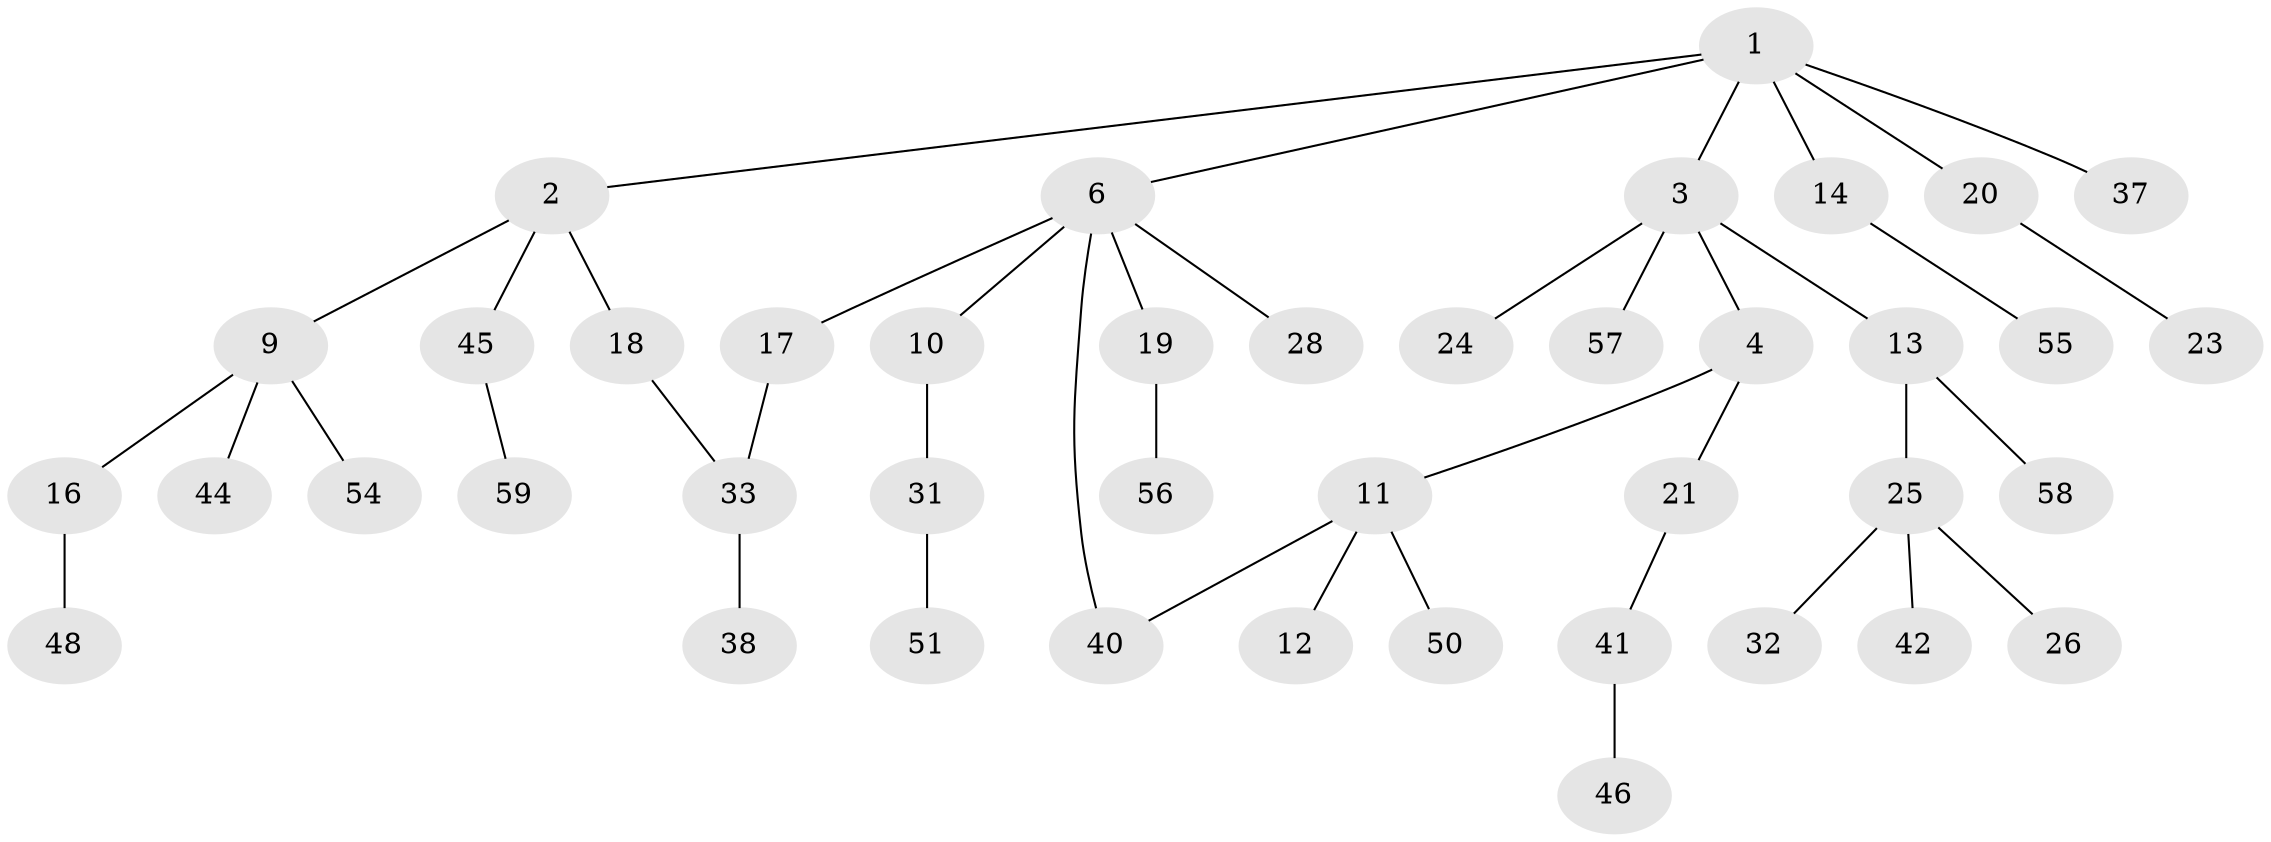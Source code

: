 // original degree distribution, {6: 0.01639344262295082, 3: 0.14754098360655737, 4: 0.08196721311475409, 5: 0.01639344262295082, 2: 0.3442622950819672, 1: 0.39344262295081966}
// Generated by graph-tools (version 1.1) at 2025/10/02/27/25 16:10:50]
// undirected, 42 vertices, 43 edges
graph export_dot {
graph [start="1"]
  node [color=gray90,style=filled];
  1 [super="+8"];
  2 [super="+15"];
  3 [super="+5"];
  4;
  6 [super="+7"];
  9 [super="+22"];
  10;
  11 [super="+60"];
  12 [super="+27"];
  13 [super="+52"];
  14 [super="+53"];
  16 [super="+39"];
  17 [super="+43"];
  18 [super="+61"];
  19 [super="+47"];
  20 [super="+35"];
  21 [super="+34"];
  23 [super="+30"];
  24;
  25 [super="+29"];
  26;
  28;
  31;
  32;
  33 [super="+36"];
  37;
  38;
  40;
  41;
  42;
  44;
  45;
  46;
  48 [super="+49"];
  50;
  51;
  54;
  55;
  56;
  57;
  58;
  59;
  1 -- 2;
  1 -- 3;
  1 -- 6;
  1 -- 20;
  1 -- 37;
  1 -- 14;
  2 -- 9;
  2 -- 18;
  2 -- 45;
  3 -- 4;
  3 -- 24;
  3 -- 57;
  3 -- 13;
  4 -- 11;
  4 -- 21;
  6 -- 10;
  6 -- 19;
  6 -- 40;
  6 -- 17;
  6 -- 28;
  9 -- 16;
  9 -- 54;
  9 -- 44;
  10 -- 31;
  11 -- 12;
  11 -- 50;
  11 -- 40;
  13 -- 25;
  13 -- 58;
  14 -- 55;
  16 -- 48;
  17 -- 33;
  18 -- 33;
  19 -- 56;
  20 -- 23;
  21 -- 41;
  25 -- 26;
  25 -- 32;
  25 -- 42;
  31 -- 51;
  33 -- 38;
  41 -- 46;
  45 -- 59;
}
